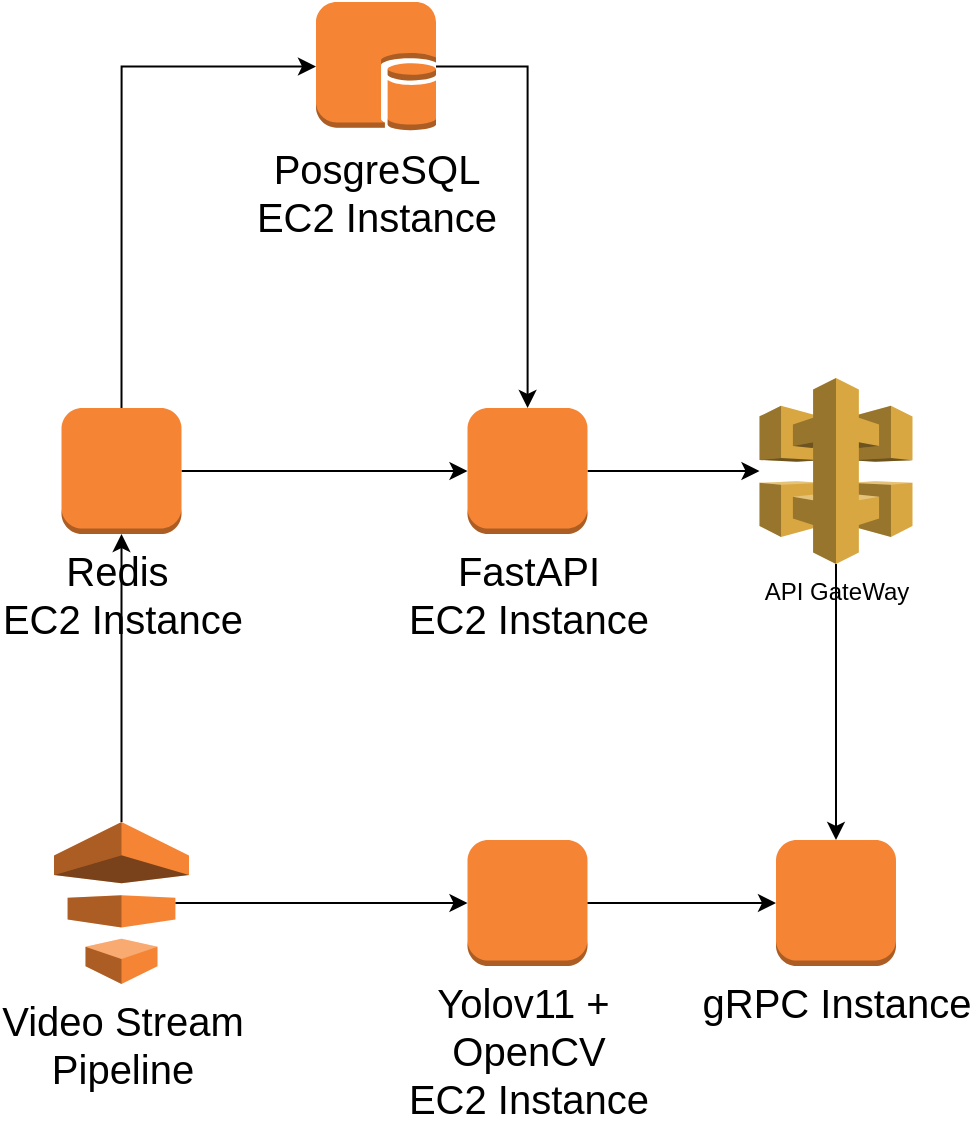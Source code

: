 <mxfile version="28.0.6">
  <diagram name="Página-1" id="yC8XF0StlJaor9zLUUnc">
    <mxGraphModel dx="1024" dy="586" grid="1" gridSize="10" guides="1" tooltips="1" connect="1" arrows="1" fold="1" page="1" pageScale="1" pageWidth="827" pageHeight="1169" math="0" shadow="0">
      <root>
        <mxCell id="0" />
        <mxCell id="1" parent="0" />
        <mxCell id="d3mRWl4xVi5wV-A9xvA9-23" style="edgeStyle=orthogonalEdgeStyle;rounded=0;orthogonalLoop=1;jettySize=auto;html=1;exitX=0.5;exitY=1;exitDx=0;exitDy=0;exitPerimeter=0;" parent="1" source="d3mRWl4xVi5wV-A9xvA9-2" target="d3mRWl4xVi5wV-A9xvA9-7" edge="1">
          <mxGeometry relative="1" as="geometry" />
        </mxCell>
        <mxCell id="d3mRWl4xVi5wV-A9xvA9-2" value="API GateWay" style="outlineConnect=0;dashed=0;verticalLabelPosition=bottom;verticalAlign=top;align=center;html=1;shape=mxgraph.aws3.api_gateway;fillColor=#D9A741;gradientColor=none;" parent="1" vertex="1">
          <mxGeometry x="551.75" y="468" width="76.5" height="93" as="geometry" />
        </mxCell>
        <mxCell id="d3mRWl4xVi5wV-A9xvA9-26" style="edgeStyle=orthogonalEdgeStyle;rounded=0;orthogonalLoop=1;jettySize=auto;html=1;exitX=0.5;exitY=0;exitDx=0;exitDy=0;exitPerimeter=0;" parent="1" source="d3mRWl4xVi5wV-A9xvA9-3" target="d3mRWl4xVi5wV-A9xvA9-6" edge="1">
          <mxGeometry relative="1" as="geometry" />
        </mxCell>
        <mxCell id="d3mRWl4xVi5wV-A9xvA9-3" value="&lt;font style=&quot;font-size: 20px;&quot;&gt;Video Stream&lt;/font&gt;&lt;div&gt;&lt;font style=&quot;font-size: 20px;&quot;&gt;Pipeline&lt;/font&gt;&lt;/div&gt;" style="outlineConnect=0;dashed=0;verticalLabelPosition=bottom;verticalAlign=top;align=center;html=1;shape=mxgraph.aws3.data_pipeline;fillColor=#F58534;gradientColor=none;" parent="1" vertex="1">
          <mxGeometry x="199" y="690" width="67.5" height="81" as="geometry" />
        </mxCell>
        <mxCell id="d3mRWl4xVi5wV-A9xvA9-19" style="edgeStyle=orthogonalEdgeStyle;rounded=0;orthogonalLoop=1;jettySize=auto;html=1;exitX=1;exitY=0.5;exitDx=0;exitDy=0;exitPerimeter=0;" parent="1" source="d3mRWl4xVi5wV-A9xvA9-4" target="d3mRWl4xVi5wV-A9xvA9-5" edge="1">
          <mxGeometry relative="1" as="geometry" />
        </mxCell>
        <mxCell id="d3mRWl4xVi5wV-A9xvA9-4" value="&lt;font style=&quot;font-size: 20px;&quot;&gt;PosgreSQL&lt;/font&gt;&lt;div&gt;&lt;font style=&quot;font-size: 20px;&quot;&gt;EC2 Instance&lt;/font&gt;&lt;/div&gt;" style="outlineConnect=0;dashed=0;verticalLabelPosition=bottom;verticalAlign=top;align=center;html=1;shape=mxgraph.aws3.db_on_instance;fillColor=#F58534;gradientColor=none;" parent="1" vertex="1">
          <mxGeometry x="330" y="280" width="60" height="64.5" as="geometry" />
        </mxCell>
        <mxCell id="d3mRWl4xVi5wV-A9xvA9-9" style="edgeStyle=orthogonalEdgeStyle;rounded=0;orthogonalLoop=1;jettySize=auto;html=1;exitX=1;exitY=0.5;exitDx=0;exitDy=0;exitPerimeter=0;" parent="1" source="d3mRWl4xVi5wV-A9xvA9-5" target="d3mRWl4xVi5wV-A9xvA9-2" edge="1">
          <mxGeometry relative="1" as="geometry" />
        </mxCell>
        <mxCell id="d3mRWl4xVi5wV-A9xvA9-5" value="&lt;font style=&quot;font-size: 20px;&quot;&gt;FastAPI&lt;/font&gt;&lt;div&gt;&lt;font style=&quot;font-size: 20px;&quot;&gt;EC2 Instance&lt;/font&gt;&lt;/div&gt;" style="outlineConnect=0;dashed=0;verticalLabelPosition=bottom;verticalAlign=top;align=center;html=1;shape=mxgraph.aws3.instance;fillColor=#F58534;gradientColor=none;" parent="1" vertex="1">
          <mxGeometry x="405.75" y="483" width="60" height="63" as="geometry" />
        </mxCell>
        <mxCell id="d3mRWl4xVi5wV-A9xvA9-17" style="edgeStyle=orthogonalEdgeStyle;rounded=0;orthogonalLoop=1;jettySize=auto;html=1;exitX=1;exitY=0.5;exitDx=0;exitDy=0;exitPerimeter=0;" parent="1" source="d3mRWl4xVi5wV-A9xvA9-6" target="d3mRWl4xVi5wV-A9xvA9-5" edge="1">
          <mxGeometry relative="1" as="geometry" />
        </mxCell>
        <mxCell id="d3mRWl4xVi5wV-A9xvA9-6" value="&lt;font style=&quot;font-size: 20px;&quot;&gt;Redis&amp;nbsp;&lt;/font&gt;&lt;div&gt;&lt;font style=&quot;font-size: 20px;&quot;&gt;EC2 Instance&lt;/font&gt;&lt;/div&gt;" style="outlineConnect=0;dashed=0;verticalLabelPosition=bottom;verticalAlign=top;align=center;html=1;shape=mxgraph.aws3.instance;fillColor=#F58534;gradientColor=none;" parent="1" vertex="1">
          <mxGeometry x="202.75" y="483" width="60" height="63" as="geometry" />
        </mxCell>
        <mxCell id="d3mRWl4xVi5wV-A9xvA9-7" value="&lt;font style=&quot;font-size: 20px;&quot;&gt;gRPC Instance&lt;/font&gt;" style="outlineConnect=0;dashed=0;verticalLabelPosition=bottom;verticalAlign=top;align=center;html=1;shape=mxgraph.aws3.instance;fillColor=#F58534;gradientColor=none;" parent="1" vertex="1">
          <mxGeometry x="560" y="699" width="60" height="63" as="geometry" />
        </mxCell>
        <mxCell id="d3mRWl4xVi5wV-A9xvA9-18" style="edgeStyle=orthogonalEdgeStyle;rounded=0;orthogonalLoop=1;jettySize=auto;html=1;exitX=0.5;exitY=0;exitDx=0;exitDy=0;exitPerimeter=0;entryX=0;entryY=0.5;entryDx=0;entryDy=0;entryPerimeter=0;" parent="1" source="d3mRWl4xVi5wV-A9xvA9-6" target="d3mRWl4xVi5wV-A9xvA9-4" edge="1">
          <mxGeometry relative="1" as="geometry" />
        </mxCell>
        <mxCell id="d3mRWl4xVi5wV-A9xvA9-21" value="&lt;font style=&quot;font-size: 20px;&quot;&gt;Yolov11 +&amp;nbsp;&lt;/font&gt;&lt;div&gt;&lt;font style=&quot;font-size: 20px;&quot;&gt;OpenCV&lt;/font&gt;&lt;/div&gt;&lt;div&gt;&lt;font style=&quot;font-size: 20px;&quot;&gt;EC2 Instance&lt;/font&gt;&lt;/div&gt;" style="outlineConnect=0;dashed=0;verticalLabelPosition=bottom;verticalAlign=top;align=center;html=1;shape=mxgraph.aws3.instance;fillColor=#F58534;gradientColor=none;" parent="1" vertex="1">
          <mxGeometry x="405.75" y="699" width="60" height="63" as="geometry" />
        </mxCell>
        <mxCell id="d3mRWl4xVi5wV-A9xvA9-24" style="edgeStyle=orthogonalEdgeStyle;rounded=0;orthogonalLoop=1;jettySize=auto;html=1;exitX=1;exitY=0.5;exitDx=0;exitDy=0;exitPerimeter=0;entryX=0;entryY=0.5;entryDx=0;entryDy=0;entryPerimeter=0;" parent="1" source="d3mRWl4xVi5wV-A9xvA9-21" target="d3mRWl4xVi5wV-A9xvA9-7" edge="1">
          <mxGeometry relative="1" as="geometry" />
        </mxCell>
        <mxCell id="d3mRWl4xVi5wV-A9xvA9-27" style="edgeStyle=orthogonalEdgeStyle;rounded=0;orthogonalLoop=1;jettySize=auto;html=1;exitX=0.9;exitY=0.5;exitDx=0;exitDy=0;exitPerimeter=0;entryX=0;entryY=0.5;entryDx=0;entryDy=0;entryPerimeter=0;" parent="1" source="d3mRWl4xVi5wV-A9xvA9-3" target="d3mRWl4xVi5wV-A9xvA9-21" edge="1">
          <mxGeometry relative="1" as="geometry" />
        </mxCell>
      </root>
    </mxGraphModel>
  </diagram>
</mxfile>
